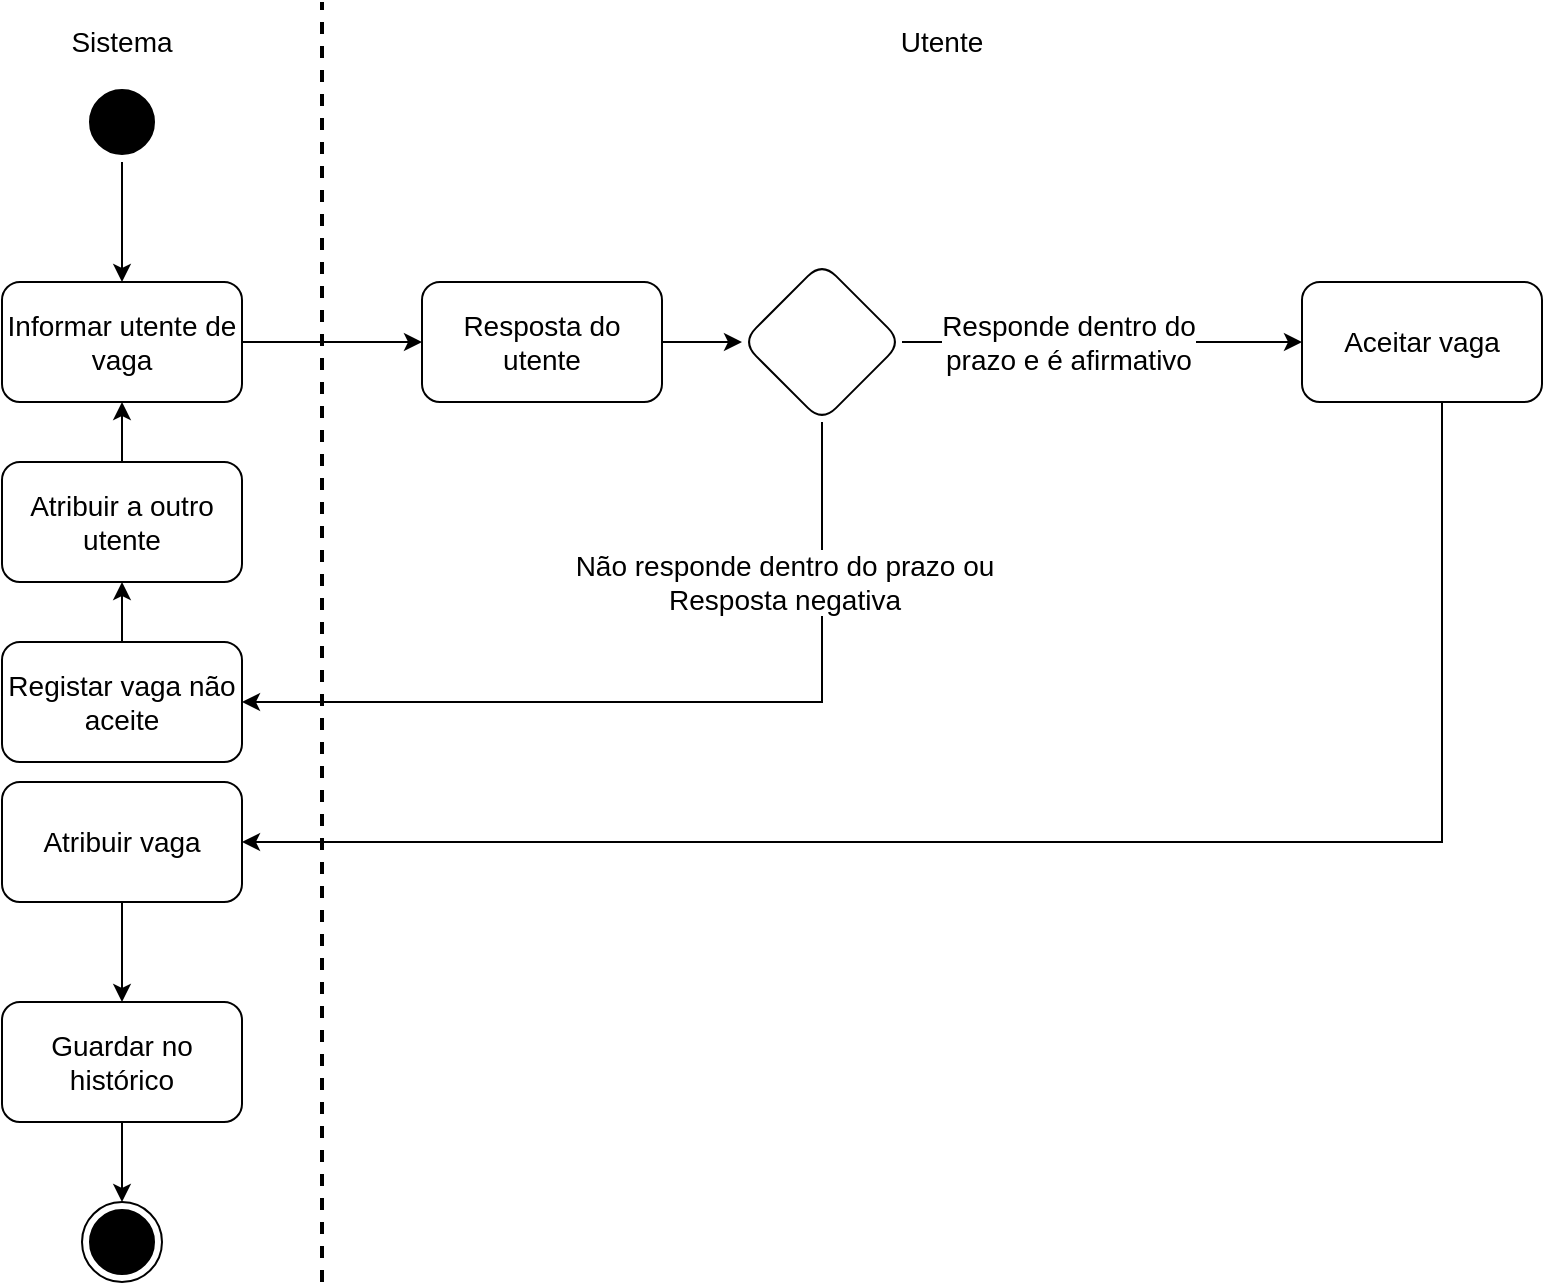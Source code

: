 <mxfile version="14.2.7" type="device"><diagram id="3vDQD4jn7QlF8IcPj0Ua" name="Page-1"><mxGraphModel dx="1038" dy="548" grid="1" gridSize="10" guides="1" tooltips="1" connect="1" arrows="1" fold="1" page="1" pageScale="1" pageWidth="2336" pageHeight="1654" math="0" shadow="0"><root><mxCell id="0"/><mxCell id="1" parent="0"/><mxCell id="jY9hHDz4NcFH3u1YjYME-1" value="Sistema" style="text;html=1;strokeColor=none;fillColor=none;align=center;verticalAlign=middle;whiteSpace=wrap;rounded=0;fontSize=14;" parent="1" vertex="1"><mxGeometry x="120" y="50" width="40" height="20" as="geometry"/></mxCell><mxCell id="jY9hHDz4NcFH3u1YjYME-4" style="edgeStyle=orthogonalEdgeStyle;rounded=0;orthogonalLoop=1;jettySize=auto;html=1;fontSize=14;" parent="1" source="jY9hHDz4NcFH3u1YjYME-2" target="jY9hHDz4NcFH3u1YjYME-3" edge="1"><mxGeometry relative="1" as="geometry"/></mxCell><mxCell id="jY9hHDz4NcFH3u1YjYME-2" value="" style="ellipse;html=1;shape=startState;fillColor=#000000;fontSize=14;" parent="1" vertex="1"><mxGeometry x="120" y="80" width="40" height="40" as="geometry"/></mxCell><mxCell id="jY9hHDz4NcFH3u1YjYME-8" value="" style="edgeStyle=orthogonalEdgeStyle;rounded=0;orthogonalLoop=1;jettySize=auto;html=1;fontSize=14;entryX=0;entryY=0.5;entryDx=0;entryDy=0;" parent="1" source="jY9hHDz4NcFH3u1YjYME-3" target="jY9hHDz4NcFH3u1YjYME-9" edge="1"><mxGeometry relative="1" as="geometry"><mxPoint x="300" y="210" as="targetPoint"/></mxGeometry></mxCell><mxCell id="jY9hHDz4NcFH3u1YjYME-3" value="Informar utente de vaga" style="rounded=1;whiteSpace=wrap;html=1;fontSize=14;" parent="1" vertex="1"><mxGeometry x="80" y="180" width="120" height="60" as="geometry"/></mxCell><mxCell id="jY9hHDz4NcFH3u1YjYME-5" value="Utente" style="text;html=1;strokeColor=none;fillColor=none;align=center;verticalAlign=middle;whiteSpace=wrap;rounded=0;fontSize=14;" parent="1" vertex="1"><mxGeometry x="530" y="50" width="40" height="20" as="geometry"/></mxCell><mxCell id="jY9hHDz4NcFH3u1YjYME-6" value="" style="endArrow=none;dashed=1;html=1;strokeWidth=2;fontSize=14;" parent="1" edge="1"><mxGeometry width="50" height="50" relative="1" as="geometry"><mxPoint x="240" y="680" as="sourcePoint"/><mxPoint x="240" y="40" as="targetPoint"/></mxGeometry></mxCell><mxCell id="jY9hHDz4NcFH3u1YjYME-11" value="" style="edgeStyle=orthogonalEdgeStyle;rounded=0;orthogonalLoop=1;jettySize=auto;html=1;fontSize=14;" parent="1" source="jY9hHDz4NcFH3u1YjYME-9" target="jY9hHDz4NcFH3u1YjYME-10" edge="1"><mxGeometry relative="1" as="geometry"/></mxCell><mxCell id="jY9hHDz4NcFH3u1YjYME-9" value="Resposta do utente" style="rounded=1;whiteSpace=wrap;html=1;fontSize=14;" parent="1" vertex="1"><mxGeometry x="290" y="180" width="120" height="60" as="geometry"/></mxCell><mxCell id="jY9hHDz4NcFH3u1YjYME-12" style="edgeStyle=orthogonalEdgeStyle;rounded=0;orthogonalLoop=1;jettySize=auto;html=1;fontSize=14;entryX=0;entryY=0.5;entryDx=0;entryDy=0;" parent="1" source="jY9hHDz4NcFH3u1YjYME-10" target="jY9hHDz4NcFH3u1YjYME-16" edge="1"><mxGeometry relative="1" as="geometry"><mxPoint x="760" y="210" as="targetPoint"/></mxGeometry></mxCell><mxCell id="jY9hHDz4NcFH3u1YjYME-13" value="Responde dentro do &lt;br style=&quot;font-size: 14px;&quot;&gt;prazo e é afirmativo" style="edgeLabel;html=1;align=center;verticalAlign=middle;resizable=0;points=[];fontSize=14;" parent="jY9hHDz4NcFH3u1YjYME-12" vertex="1" connectable="0"><mxGeometry x="-0.217" y="-1" relative="1" as="geometry"><mxPoint x="4" y="-1" as="offset"/></mxGeometry></mxCell><mxCell id="jY9hHDz4NcFH3u1YjYME-14" style="edgeStyle=orthogonalEdgeStyle;rounded=0;orthogonalLoop=1;jettySize=auto;html=1;fontSize=14;entryX=1;entryY=0.5;entryDx=0;entryDy=0;" parent="1" source="jY9hHDz4NcFH3u1YjYME-10" target="jY9hHDz4NcFH3u1YjYME-19" edge="1"><mxGeometry relative="1" as="geometry"><mxPoint x="490" y="320" as="targetPoint"/><Array as="points"><mxPoint x="490" y="390"/></Array></mxGeometry></mxCell><mxCell id="jY9hHDz4NcFH3u1YjYME-15" value="Não responde dentro do prazo ou&lt;br style=&quot;font-size: 14px;&quot;&gt;Resposta negativa" style="edgeLabel;html=1;align=center;verticalAlign=middle;resizable=0;points=[];fontSize=14;" parent="jY9hHDz4NcFH3u1YjYME-14" vertex="1" connectable="0"><mxGeometry x="-0.26" y="2" relative="1" as="geometry"><mxPoint y="-62" as="offset"/></mxGeometry></mxCell><mxCell id="jY9hHDz4NcFH3u1YjYME-10" value="" style="rhombus;whiteSpace=wrap;html=1;rounded=1;fontSize=14;" parent="1" vertex="1"><mxGeometry x="450" y="170" width="80" height="80" as="geometry"/></mxCell><mxCell id="jY9hHDz4NcFH3u1YjYME-17" style="edgeStyle=orthogonalEdgeStyle;rounded=0;orthogonalLoop=1;jettySize=auto;html=1;fontSize=14;entryX=1;entryY=0.5;entryDx=0;entryDy=0;" parent="1" target="jY9hHDz4NcFH3u1YjYME-18" edge="1"><mxGeometry relative="1" as="geometry"><mxPoint x="160" y="460" as="targetPoint"/><mxPoint x="800" y="210" as="sourcePoint"/><Array as="points"><mxPoint x="800" y="240"/><mxPoint x="800" y="460"/></Array></mxGeometry></mxCell><mxCell id="jY9hHDz4NcFH3u1YjYME-16" value="Aceitar vaga" style="rounded=1;whiteSpace=wrap;html=1;fontSize=14;" parent="1" vertex="1"><mxGeometry x="730" y="180" width="120" height="60" as="geometry"/></mxCell><mxCell id="PyipJNSLHLIaQzRAEzZE-3" style="edgeStyle=orthogonalEdgeStyle;rounded=0;orthogonalLoop=1;jettySize=auto;html=1;entryX=0.5;entryY=0;entryDx=0;entryDy=0;" parent="1" source="jY9hHDz4NcFH3u1YjYME-18" target="PyipJNSLHLIaQzRAEzZE-1" edge="1"><mxGeometry relative="1" as="geometry"/></mxCell><mxCell id="jY9hHDz4NcFH3u1YjYME-18" value="Atribuir vaga" style="rounded=1;whiteSpace=wrap;html=1;fontSize=14;" parent="1" vertex="1"><mxGeometry x="80" y="430" width="120" height="60" as="geometry"/></mxCell><mxCell id="UfbiF8GCmDKOKgRxoPp5-1" style="edgeStyle=orthogonalEdgeStyle;rounded=0;orthogonalLoop=1;jettySize=auto;html=1;" parent="1" source="jY9hHDz4NcFH3u1YjYME-19" target="jY9hHDz4NcFH3u1YjYME-21" edge="1"><mxGeometry relative="1" as="geometry"/></mxCell><mxCell id="jY9hHDz4NcFH3u1YjYME-19" value="Registar vaga não aceite" style="rounded=1;whiteSpace=wrap;html=1;fontSize=14;" parent="1" vertex="1"><mxGeometry x="80" y="360" width="120" height="60" as="geometry"/></mxCell><mxCell id="jY9hHDz4NcFH3u1YjYME-23" style="edgeStyle=orthogonalEdgeStyle;rounded=0;orthogonalLoop=1;jettySize=auto;html=1;entryX=0.5;entryY=1;entryDx=0;entryDy=0;fontSize=14;" parent="1" source="jY9hHDz4NcFH3u1YjYME-21" target="jY9hHDz4NcFH3u1YjYME-3" edge="1"><mxGeometry relative="1" as="geometry"/></mxCell><mxCell id="jY9hHDz4NcFH3u1YjYME-21" value="Atribuir a outro utente" style="rounded=1;whiteSpace=wrap;html=1;fontSize=14;" parent="1" vertex="1"><mxGeometry x="80" y="270" width="120" height="60" as="geometry"/></mxCell><mxCell id="jY9hHDz4NcFH3u1YjYME-27" value="" style="ellipse;html=1;shape=endState;fillColor=#000000;fontSize=14;" parent="1" vertex="1"><mxGeometry x="120" y="640" width="40" height="40" as="geometry"/></mxCell><mxCell id="PyipJNSLHLIaQzRAEzZE-2" style="edgeStyle=orthogonalEdgeStyle;rounded=0;orthogonalLoop=1;jettySize=auto;html=1;entryX=0.5;entryY=0;entryDx=0;entryDy=0;" parent="1" source="PyipJNSLHLIaQzRAEzZE-1" target="jY9hHDz4NcFH3u1YjYME-27" edge="1"><mxGeometry relative="1" as="geometry"/></mxCell><mxCell id="PyipJNSLHLIaQzRAEzZE-1" value="Guardar no histórico" style="rounded=1;whiteSpace=wrap;html=1;fontSize=14;" parent="1" vertex="1"><mxGeometry x="80" y="540" width="120" height="60" as="geometry"/></mxCell></root></mxGraphModel></diagram></mxfile>